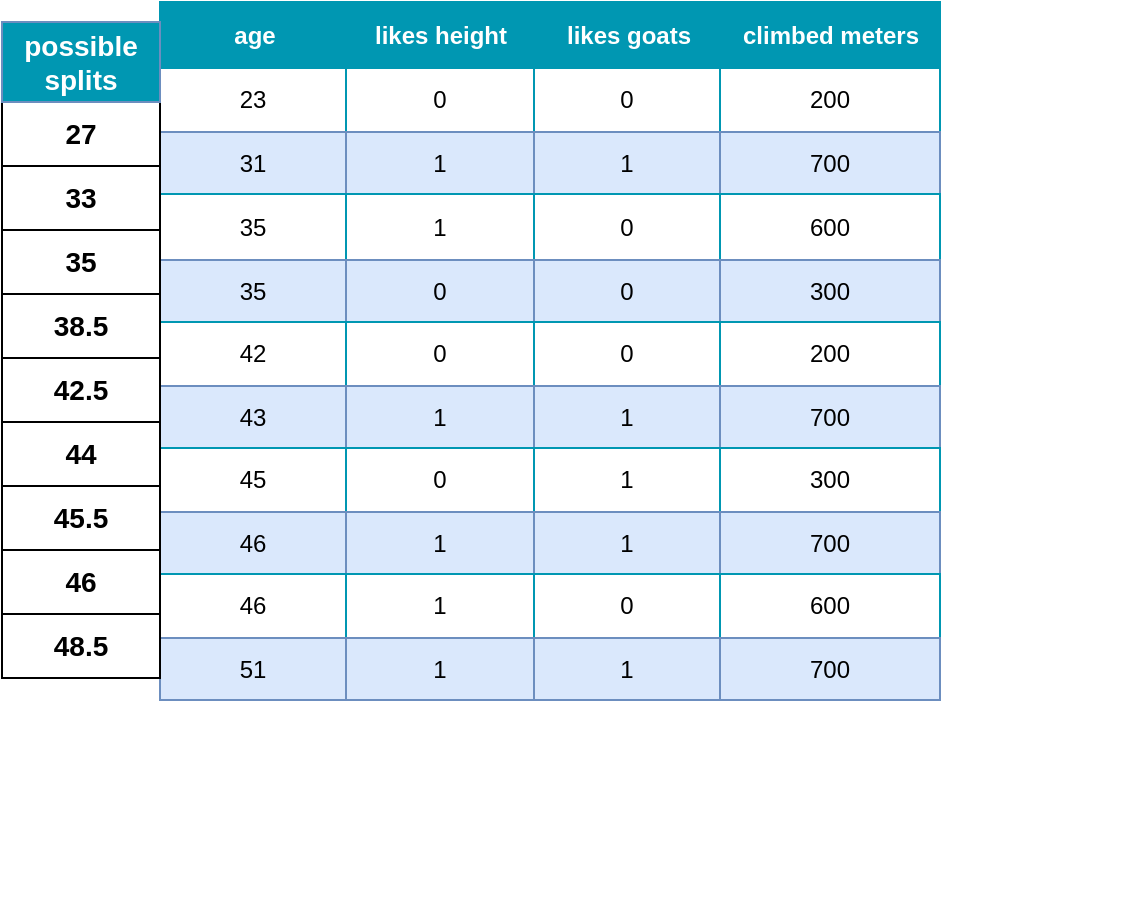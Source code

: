 <mxfile version="22.1.11" type="device">
  <diagram name="Page-1" id="XJT_xqEmJu_mARYcejMZ">
    <mxGraphModel dx="1125" dy="712" grid="1" gridSize="10" guides="1" tooltips="1" connect="1" arrows="1" fold="1" page="1" pageScale="1" pageWidth="827" pageHeight="1169" math="0" shadow="0">
      <root>
        <mxCell id="0" />
        <mxCell id="1" parent="0" />
        <mxCell id="-phbwVF-EXlBaEfX6A40-18" value="Assets" style="childLayout=tableLayout;recursiveResize=0;strokeColor=#0097B2;fillColor=#A7C942;shadow=0;" parent="1" vertex="1">
          <mxGeometry x="219" y="40" width="390" height="349" as="geometry" />
        </mxCell>
        <mxCell id="-phbwVF-EXlBaEfX6A40-19" style="shape=tableRow;horizontal=0;startSize=0;swimlaneHead=0;swimlaneBody=0;top=0;left=0;bottom=0;right=0;dropTarget=0;collapsible=0;recursiveResize=0;expand=0;fontStyle=0;strokeColor=inherit;fillColor=#ffffff;" parent="-phbwVF-EXlBaEfX6A40-18" vertex="1">
          <mxGeometry width="390" height="33" as="geometry" />
        </mxCell>
        <mxCell id="-phbwVF-EXlBaEfX6A40-20" value="age" style="connectable=0;recursiveResize=0;strokeColor=inherit;fillColor=#0097B2;align=center;fontStyle=1;fontColor=#FFFFFF;html=1;" parent="-phbwVF-EXlBaEfX6A40-19" vertex="1">
          <mxGeometry width="93" height="33" as="geometry">
            <mxRectangle width="93" height="33" as="alternateBounds" />
          </mxGeometry>
        </mxCell>
        <mxCell id="-phbwVF-EXlBaEfX6A40-21" value="likes height" style="connectable=0;recursiveResize=0;strokeColor=inherit;fillColor=#0097B2;align=center;fontStyle=1;fontColor=#FFFFFF;html=1;" parent="-phbwVF-EXlBaEfX6A40-19" vertex="1">
          <mxGeometry x="93" width="94" height="33" as="geometry">
            <mxRectangle width="94" height="33" as="alternateBounds" />
          </mxGeometry>
        </mxCell>
        <mxCell id="-phbwVF-EXlBaEfX6A40-22" value="likes goats" style="connectable=0;recursiveResize=0;strokeColor=inherit;fillColor=#0097B2;align=center;fontStyle=1;fontColor=#FFFFFF;html=1;" parent="-phbwVF-EXlBaEfX6A40-19" vertex="1">
          <mxGeometry x="187" width="93" height="33" as="geometry">
            <mxRectangle width="93" height="33" as="alternateBounds" />
          </mxGeometry>
        </mxCell>
        <mxCell id="-phbwVF-EXlBaEfX6A40-227" value="climbed meters" style="connectable=0;recursiveResize=0;strokeColor=inherit;fillColor=#0097B2;align=center;fontStyle=1;fontColor=#FFFFFF;html=1;" parent="-phbwVF-EXlBaEfX6A40-19" vertex="1">
          <mxGeometry x="280" width="110" height="33" as="geometry">
            <mxRectangle width="110" height="33" as="alternateBounds" />
          </mxGeometry>
        </mxCell>
        <mxCell id="-phbwVF-EXlBaEfX6A40-23" value="" style="shape=tableRow;horizontal=0;startSize=0;swimlaneHead=0;swimlaneBody=0;top=0;left=0;bottom=0;right=0;dropTarget=0;collapsible=0;recursiveResize=0;expand=0;fontStyle=0;strokeColor=inherit;fillColor=#ffffff;" parent="-phbwVF-EXlBaEfX6A40-18" vertex="1">
          <mxGeometry y="33" width="390" height="32" as="geometry" />
        </mxCell>
        <mxCell id="-phbwVF-EXlBaEfX6A40-24" value="23" style="connectable=0;recursiveResize=0;strokeColor=inherit;fillColor=inherit;align=center;whiteSpace=wrap;html=1;" parent="-phbwVF-EXlBaEfX6A40-23" vertex="1">
          <mxGeometry width="93" height="32" as="geometry">
            <mxRectangle width="93" height="32" as="alternateBounds" />
          </mxGeometry>
        </mxCell>
        <mxCell id="-phbwVF-EXlBaEfX6A40-25" value="0" style="connectable=0;recursiveResize=0;strokeColor=inherit;fillColor=inherit;align=center;whiteSpace=wrap;html=1;" parent="-phbwVF-EXlBaEfX6A40-23" vertex="1">
          <mxGeometry x="93" width="94" height="32" as="geometry">
            <mxRectangle width="94" height="32" as="alternateBounds" />
          </mxGeometry>
        </mxCell>
        <mxCell id="-phbwVF-EXlBaEfX6A40-26" value="0" style="connectable=0;recursiveResize=0;strokeColor=inherit;fillColor=inherit;align=center;whiteSpace=wrap;html=1;" parent="-phbwVF-EXlBaEfX6A40-23" vertex="1">
          <mxGeometry x="187" width="93" height="32" as="geometry">
            <mxRectangle width="93" height="32" as="alternateBounds" />
          </mxGeometry>
        </mxCell>
        <mxCell id="-phbwVF-EXlBaEfX6A40-228" value="200" style="connectable=0;recursiveResize=0;strokeColor=inherit;fillColor=inherit;align=center;whiteSpace=wrap;html=1;" parent="-phbwVF-EXlBaEfX6A40-23" vertex="1">
          <mxGeometry x="280" width="110" height="32" as="geometry">
            <mxRectangle width="110" height="32" as="alternateBounds" />
          </mxGeometry>
        </mxCell>
        <mxCell id="-phbwVF-EXlBaEfX6A40-27" value="" style="shape=tableRow;horizontal=0;startSize=0;swimlaneHead=0;swimlaneBody=0;top=0;left=0;bottom=0;right=0;dropTarget=0;collapsible=0;recursiveResize=0;expand=0;fontStyle=1;strokeColor=inherit;fillColor=#EAF2D3;" parent="-phbwVF-EXlBaEfX6A40-18" vertex="1">
          <mxGeometry y="65" width="390" height="31" as="geometry" />
        </mxCell>
        <mxCell id="-phbwVF-EXlBaEfX6A40-28" value="31" style="connectable=0;recursiveResize=0;strokeColor=#6c8ebf;fillColor=#dae8fc;whiteSpace=wrap;html=1;" parent="-phbwVF-EXlBaEfX6A40-27" vertex="1">
          <mxGeometry width="93" height="31" as="geometry">
            <mxRectangle width="93" height="31" as="alternateBounds" />
          </mxGeometry>
        </mxCell>
        <mxCell id="-phbwVF-EXlBaEfX6A40-29" value="1" style="connectable=0;recursiveResize=0;strokeColor=#6c8ebf;fillColor=#dae8fc;whiteSpace=wrap;html=1;" parent="-phbwVF-EXlBaEfX6A40-27" vertex="1">
          <mxGeometry x="93" width="94" height="31" as="geometry">
            <mxRectangle width="94" height="31" as="alternateBounds" />
          </mxGeometry>
        </mxCell>
        <mxCell id="-phbwVF-EXlBaEfX6A40-30" value="1" style="connectable=0;recursiveResize=0;strokeColor=#6c8ebf;fillColor=#dae8fc;whiteSpace=wrap;html=1;" parent="-phbwVF-EXlBaEfX6A40-27" vertex="1">
          <mxGeometry x="187" width="93" height="31" as="geometry">
            <mxRectangle width="93" height="31" as="alternateBounds" />
          </mxGeometry>
        </mxCell>
        <mxCell id="-phbwVF-EXlBaEfX6A40-229" value="700" style="connectable=0;recursiveResize=0;strokeColor=#6c8ebf;fillColor=#dae8fc;whiteSpace=wrap;html=1;" parent="-phbwVF-EXlBaEfX6A40-27" vertex="1">
          <mxGeometry x="280" width="110" height="31" as="geometry">
            <mxRectangle width="110" height="31" as="alternateBounds" />
          </mxGeometry>
        </mxCell>
        <mxCell id="-phbwVF-EXlBaEfX6A40-31" value="" style="shape=tableRow;horizontal=0;startSize=0;swimlaneHead=0;swimlaneBody=0;top=0;left=0;bottom=0;right=0;dropTarget=0;collapsible=0;recursiveResize=0;expand=0;fontStyle=0;strokeColor=inherit;fillColor=#ffffff;" parent="-phbwVF-EXlBaEfX6A40-18" vertex="1">
          <mxGeometry y="96" width="390" height="33" as="geometry" />
        </mxCell>
        <mxCell id="-phbwVF-EXlBaEfX6A40-32" value="35" style="connectable=0;recursiveResize=0;strokeColor=inherit;fillColor=inherit;fontStyle=0;align=center;whiteSpace=wrap;html=1;" parent="-phbwVF-EXlBaEfX6A40-31" vertex="1">
          <mxGeometry width="93" height="33" as="geometry">
            <mxRectangle width="93" height="33" as="alternateBounds" />
          </mxGeometry>
        </mxCell>
        <mxCell id="-phbwVF-EXlBaEfX6A40-33" value="1" style="connectable=0;recursiveResize=0;strokeColor=inherit;fillColor=inherit;fontStyle=0;align=center;whiteSpace=wrap;html=1;" parent="-phbwVF-EXlBaEfX6A40-31" vertex="1">
          <mxGeometry x="93" width="94" height="33" as="geometry">
            <mxRectangle width="94" height="33" as="alternateBounds" />
          </mxGeometry>
        </mxCell>
        <mxCell id="-phbwVF-EXlBaEfX6A40-34" value="0" style="connectable=0;recursiveResize=0;strokeColor=inherit;fillColor=inherit;fontStyle=0;align=center;whiteSpace=wrap;html=1;" parent="-phbwVF-EXlBaEfX6A40-31" vertex="1">
          <mxGeometry x="187" width="93" height="33" as="geometry">
            <mxRectangle width="93" height="33" as="alternateBounds" />
          </mxGeometry>
        </mxCell>
        <mxCell id="-phbwVF-EXlBaEfX6A40-230" value="600" style="connectable=0;recursiveResize=0;strokeColor=inherit;fillColor=inherit;fontStyle=0;align=center;whiteSpace=wrap;html=1;" parent="-phbwVF-EXlBaEfX6A40-31" vertex="1">
          <mxGeometry x="280" width="110" height="33" as="geometry">
            <mxRectangle width="110" height="33" as="alternateBounds" />
          </mxGeometry>
        </mxCell>
        <mxCell id="-phbwVF-EXlBaEfX6A40-35" value="" style="shape=tableRow;horizontal=0;startSize=0;swimlaneHead=0;swimlaneBody=0;top=0;left=0;bottom=0;right=0;dropTarget=0;collapsible=0;recursiveResize=0;expand=0;fontStyle=1;strokeColor=inherit;fillColor=#EAF2D3;" parent="-phbwVF-EXlBaEfX6A40-18" vertex="1">
          <mxGeometry y="129" width="390" height="31" as="geometry" />
        </mxCell>
        <mxCell id="-phbwVF-EXlBaEfX6A40-36" value="35" style="connectable=0;recursiveResize=0;strokeColor=#6c8ebf;fillColor=#dae8fc;whiteSpace=wrap;html=1;" parent="-phbwVF-EXlBaEfX6A40-35" vertex="1">
          <mxGeometry width="93" height="31" as="geometry">
            <mxRectangle width="93" height="31" as="alternateBounds" />
          </mxGeometry>
        </mxCell>
        <mxCell id="-phbwVF-EXlBaEfX6A40-37" value="0" style="connectable=0;recursiveResize=0;strokeColor=#6c8ebf;fillColor=#dae8fc;whiteSpace=wrap;html=1;" parent="-phbwVF-EXlBaEfX6A40-35" vertex="1">
          <mxGeometry x="93" width="94" height="31" as="geometry">
            <mxRectangle width="94" height="31" as="alternateBounds" />
          </mxGeometry>
        </mxCell>
        <mxCell id="-phbwVF-EXlBaEfX6A40-38" value="0" style="connectable=0;recursiveResize=0;strokeColor=#6c8ebf;fillColor=#dae8fc;whiteSpace=wrap;html=1;" parent="-phbwVF-EXlBaEfX6A40-35" vertex="1">
          <mxGeometry x="187" width="93" height="31" as="geometry">
            <mxRectangle width="93" height="31" as="alternateBounds" />
          </mxGeometry>
        </mxCell>
        <mxCell id="-phbwVF-EXlBaEfX6A40-231" value="300" style="connectable=0;recursiveResize=0;strokeColor=#6c8ebf;fillColor=#dae8fc;whiteSpace=wrap;html=1;" parent="-phbwVF-EXlBaEfX6A40-35" vertex="1">
          <mxGeometry x="280" width="110" height="31" as="geometry">
            <mxRectangle width="110" height="31" as="alternateBounds" />
          </mxGeometry>
        </mxCell>
        <mxCell id="-phbwVF-EXlBaEfX6A40-40" value="" style="shape=tableRow;horizontal=0;startSize=0;swimlaneHead=0;swimlaneBody=0;top=0;left=0;bottom=0;right=0;dropTarget=0;collapsible=0;recursiveResize=0;expand=0;fontStyle=0;strokeColor=inherit;fillColor=#ffffff;" parent="-phbwVF-EXlBaEfX6A40-18" vertex="1">
          <mxGeometry y="160" width="390" height="32" as="geometry" />
        </mxCell>
        <mxCell id="-phbwVF-EXlBaEfX6A40-41" value="42" style="connectable=0;recursiveResize=0;strokeColor=inherit;fillColor=inherit;align=center;whiteSpace=wrap;html=1;" parent="-phbwVF-EXlBaEfX6A40-40" vertex="1">
          <mxGeometry width="93" height="32" as="geometry">
            <mxRectangle width="93" height="32" as="alternateBounds" />
          </mxGeometry>
        </mxCell>
        <mxCell id="-phbwVF-EXlBaEfX6A40-42" value="0" style="connectable=0;recursiveResize=0;strokeColor=inherit;fillColor=inherit;align=center;whiteSpace=wrap;html=1;" parent="-phbwVF-EXlBaEfX6A40-40" vertex="1">
          <mxGeometry x="93" width="94" height="32" as="geometry">
            <mxRectangle width="94" height="32" as="alternateBounds" />
          </mxGeometry>
        </mxCell>
        <mxCell id="-phbwVF-EXlBaEfX6A40-43" value="0" style="connectable=0;recursiveResize=0;strokeColor=inherit;fillColor=inherit;align=center;whiteSpace=wrap;html=1;" parent="-phbwVF-EXlBaEfX6A40-40" vertex="1">
          <mxGeometry x="187" width="93" height="32" as="geometry">
            <mxRectangle width="93" height="32" as="alternateBounds" />
          </mxGeometry>
        </mxCell>
        <mxCell id="-phbwVF-EXlBaEfX6A40-232" value="200" style="connectable=0;recursiveResize=0;strokeColor=inherit;fillColor=inherit;align=center;whiteSpace=wrap;html=1;" parent="-phbwVF-EXlBaEfX6A40-40" vertex="1">
          <mxGeometry x="280" width="110" height="32" as="geometry">
            <mxRectangle width="110" height="32" as="alternateBounds" />
          </mxGeometry>
        </mxCell>
        <mxCell id="-phbwVF-EXlBaEfX6A40-77" value="" style="shape=tableRow;horizontal=0;startSize=0;swimlaneHead=0;swimlaneBody=0;top=0;left=0;bottom=0;right=0;dropTarget=0;collapsible=0;recursiveResize=0;expand=0;fontStyle=1;strokeColor=inherit;fillColor=#EAF2D3;" parent="-phbwVF-EXlBaEfX6A40-18" vertex="1">
          <mxGeometry y="192" width="390" height="31" as="geometry" />
        </mxCell>
        <mxCell id="-phbwVF-EXlBaEfX6A40-78" value="43" style="connectable=0;recursiveResize=0;strokeColor=#6c8ebf;fillColor=#dae8fc;whiteSpace=wrap;html=1;" parent="-phbwVF-EXlBaEfX6A40-77" vertex="1">
          <mxGeometry width="93" height="31" as="geometry">
            <mxRectangle width="93" height="31" as="alternateBounds" />
          </mxGeometry>
        </mxCell>
        <mxCell id="-phbwVF-EXlBaEfX6A40-79" value="1" style="connectable=0;recursiveResize=0;strokeColor=#6c8ebf;fillColor=#dae8fc;whiteSpace=wrap;html=1;" parent="-phbwVF-EXlBaEfX6A40-77" vertex="1">
          <mxGeometry x="93" width="94" height="31" as="geometry">
            <mxRectangle width="94" height="31" as="alternateBounds" />
          </mxGeometry>
        </mxCell>
        <mxCell id="-phbwVF-EXlBaEfX6A40-80" value="1" style="connectable=0;recursiveResize=0;strokeColor=#6c8ebf;fillColor=#dae8fc;whiteSpace=wrap;html=1;" parent="-phbwVF-EXlBaEfX6A40-77" vertex="1">
          <mxGeometry x="187" width="93" height="31" as="geometry">
            <mxRectangle width="93" height="31" as="alternateBounds" />
          </mxGeometry>
        </mxCell>
        <mxCell id="-phbwVF-EXlBaEfX6A40-233" value="700" style="connectable=0;recursiveResize=0;strokeColor=#6c8ebf;fillColor=#dae8fc;whiteSpace=wrap;html=1;" parent="-phbwVF-EXlBaEfX6A40-77" vertex="1">
          <mxGeometry x="280" width="110" height="31" as="geometry">
            <mxRectangle width="110" height="31" as="alternateBounds" />
          </mxGeometry>
        </mxCell>
        <mxCell id="-phbwVF-EXlBaEfX6A40-81" value="" style="shape=tableRow;horizontal=0;startSize=0;swimlaneHead=0;swimlaneBody=0;top=0;left=0;bottom=0;right=0;dropTarget=0;collapsible=0;recursiveResize=0;expand=0;fontStyle=0;strokeColor=inherit;fillColor=#ffffff;" parent="-phbwVF-EXlBaEfX6A40-18" vertex="1">
          <mxGeometry y="223" width="390" height="32" as="geometry" />
        </mxCell>
        <mxCell id="-phbwVF-EXlBaEfX6A40-82" value="45" style="connectable=0;recursiveResize=0;strokeColor=inherit;fillColor=inherit;align=center;whiteSpace=wrap;html=1;" parent="-phbwVF-EXlBaEfX6A40-81" vertex="1">
          <mxGeometry width="93" height="32" as="geometry">
            <mxRectangle width="93" height="32" as="alternateBounds" />
          </mxGeometry>
        </mxCell>
        <mxCell id="-phbwVF-EXlBaEfX6A40-83" value="0" style="connectable=0;recursiveResize=0;strokeColor=inherit;fillColor=inherit;align=center;whiteSpace=wrap;html=1;" parent="-phbwVF-EXlBaEfX6A40-81" vertex="1">
          <mxGeometry x="93" width="94" height="32" as="geometry">
            <mxRectangle width="94" height="32" as="alternateBounds" />
          </mxGeometry>
        </mxCell>
        <mxCell id="-phbwVF-EXlBaEfX6A40-84" value="1" style="connectable=0;recursiveResize=0;strokeColor=inherit;fillColor=inherit;align=center;whiteSpace=wrap;html=1;" parent="-phbwVF-EXlBaEfX6A40-81" vertex="1">
          <mxGeometry x="187" width="93" height="32" as="geometry">
            <mxRectangle width="93" height="32" as="alternateBounds" />
          </mxGeometry>
        </mxCell>
        <mxCell id="-phbwVF-EXlBaEfX6A40-234" value="300" style="connectable=0;recursiveResize=0;strokeColor=inherit;fillColor=inherit;align=center;whiteSpace=wrap;html=1;" parent="-phbwVF-EXlBaEfX6A40-81" vertex="1">
          <mxGeometry x="280" width="110" height="32" as="geometry">
            <mxRectangle width="110" height="32" as="alternateBounds" />
          </mxGeometry>
        </mxCell>
        <mxCell id="-phbwVF-EXlBaEfX6A40-151" value="" style="shape=tableRow;horizontal=0;startSize=0;swimlaneHead=0;swimlaneBody=0;top=0;left=0;bottom=0;right=0;dropTarget=0;collapsible=0;recursiveResize=0;expand=0;fontStyle=1;strokeColor=inherit;fillColor=#EAF2D3;" parent="-phbwVF-EXlBaEfX6A40-18" vertex="1">
          <mxGeometry y="255" width="390" height="31" as="geometry" />
        </mxCell>
        <mxCell id="-phbwVF-EXlBaEfX6A40-152" value="46" style="connectable=0;recursiveResize=0;strokeColor=#6c8ebf;fillColor=#dae8fc;whiteSpace=wrap;html=1;" parent="-phbwVF-EXlBaEfX6A40-151" vertex="1">
          <mxGeometry width="93" height="31" as="geometry">
            <mxRectangle width="93" height="31" as="alternateBounds" />
          </mxGeometry>
        </mxCell>
        <mxCell id="-phbwVF-EXlBaEfX6A40-153" value="1" style="connectable=0;recursiveResize=0;strokeColor=#6c8ebf;fillColor=#dae8fc;whiteSpace=wrap;html=1;" parent="-phbwVF-EXlBaEfX6A40-151" vertex="1">
          <mxGeometry x="93" width="94" height="31" as="geometry">
            <mxRectangle width="94" height="31" as="alternateBounds" />
          </mxGeometry>
        </mxCell>
        <mxCell id="-phbwVF-EXlBaEfX6A40-154" value="1" style="connectable=0;recursiveResize=0;strokeColor=#6c8ebf;fillColor=#dae8fc;whiteSpace=wrap;html=1;" parent="-phbwVF-EXlBaEfX6A40-151" vertex="1">
          <mxGeometry x="187" width="93" height="31" as="geometry">
            <mxRectangle width="93" height="31" as="alternateBounds" />
          </mxGeometry>
        </mxCell>
        <mxCell id="-phbwVF-EXlBaEfX6A40-235" value="700" style="connectable=0;recursiveResize=0;strokeColor=#6c8ebf;fillColor=#dae8fc;whiteSpace=wrap;html=1;" parent="-phbwVF-EXlBaEfX6A40-151" vertex="1">
          <mxGeometry x="280" width="110" height="31" as="geometry">
            <mxRectangle width="110" height="31" as="alternateBounds" />
          </mxGeometry>
        </mxCell>
        <mxCell id="-phbwVF-EXlBaEfX6A40-159" value="" style="shape=tableRow;horizontal=0;startSize=0;swimlaneHead=0;swimlaneBody=0;top=0;left=0;bottom=0;right=0;dropTarget=0;collapsible=0;recursiveResize=0;expand=0;fontStyle=0;strokeColor=inherit;fillColor=#ffffff;" parent="-phbwVF-EXlBaEfX6A40-18" vertex="1">
          <mxGeometry y="286" width="390" height="32" as="geometry" />
        </mxCell>
        <mxCell id="-phbwVF-EXlBaEfX6A40-160" value="46" style="connectable=0;recursiveResize=0;strokeColor=inherit;fillColor=inherit;align=center;whiteSpace=wrap;html=1;" parent="-phbwVF-EXlBaEfX6A40-159" vertex="1">
          <mxGeometry width="93" height="32" as="geometry">
            <mxRectangle width="93" height="32" as="alternateBounds" />
          </mxGeometry>
        </mxCell>
        <mxCell id="-phbwVF-EXlBaEfX6A40-161" value="1" style="connectable=0;recursiveResize=0;strokeColor=inherit;fillColor=inherit;align=center;whiteSpace=wrap;html=1;" parent="-phbwVF-EXlBaEfX6A40-159" vertex="1">
          <mxGeometry x="93" width="94" height="32" as="geometry">
            <mxRectangle width="94" height="32" as="alternateBounds" />
          </mxGeometry>
        </mxCell>
        <mxCell id="-phbwVF-EXlBaEfX6A40-162" value="0" style="connectable=0;recursiveResize=0;strokeColor=inherit;fillColor=inherit;align=center;whiteSpace=wrap;html=1;" parent="-phbwVF-EXlBaEfX6A40-159" vertex="1">
          <mxGeometry x="187" width="93" height="32" as="geometry">
            <mxRectangle width="93" height="32" as="alternateBounds" />
          </mxGeometry>
        </mxCell>
        <mxCell id="-phbwVF-EXlBaEfX6A40-236" value="600" style="connectable=0;recursiveResize=0;strokeColor=inherit;fillColor=inherit;align=center;whiteSpace=wrap;html=1;" parent="-phbwVF-EXlBaEfX6A40-159" vertex="1">
          <mxGeometry x="280" width="110" height="32" as="geometry">
            <mxRectangle width="110" height="32" as="alternateBounds" />
          </mxGeometry>
        </mxCell>
        <mxCell id="-phbwVF-EXlBaEfX6A40-163" value="" style="shape=tableRow;horizontal=0;startSize=0;swimlaneHead=0;swimlaneBody=0;top=0;left=0;bottom=0;right=0;dropTarget=0;collapsible=0;recursiveResize=0;expand=0;fontStyle=1;strokeColor=inherit;fillColor=#EAF2D3;" parent="-phbwVF-EXlBaEfX6A40-18" vertex="1">
          <mxGeometry y="318" width="390" height="31" as="geometry" />
        </mxCell>
        <mxCell id="-phbwVF-EXlBaEfX6A40-164" value="51" style="connectable=0;recursiveResize=0;strokeColor=#6c8ebf;fillColor=#dae8fc;whiteSpace=wrap;html=1;" parent="-phbwVF-EXlBaEfX6A40-163" vertex="1">
          <mxGeometry width="93" height="31" as="geometry">
            <mxRectangle width="93" height="31" as="alternateBounds" />
          </mxGeometry>
        </mxCell>
        <mxCell id="-phbwVF-EXlBaEfX6A40-165" value="1" style="connectable=0;recursiveResize=0;strokeColor=#6c8ebf;fillColor=#dae8fc;whiteSpace=wrap;html=1;" parent="-phbwVF-EXlBaEfX6A40-163" vertex="1">
          <mxGeometry x="93" width="94" height="31" as="geometry">
            <mxRectangle width="94" height="31" as="alternateBounds" />
          </mxGeometry>
        </mxCell>
        <mxCell id="-phbwVF-EXlBaEfX6A40-166" value="1" style="connectable=0;recursiveResize=0;strokeColor=#6c8ebf;fillColor=#dae8fc;whiteSpace=wrap;html=1;" parent="-phbwVF-EXlBaEfX6A40-163" vertex="1">
          <mxGeometry x="187" width="93" height="31" as="geometry">
            <mxRectangle width="93" height="31" as="alternateBounds" />
          </mxGeometry>
        </mxCell>
        <mxCell id="-phbwVF-EXlBaEfX6A40-237" value="700" style="connectable=0;recursiveResize=0;strokeColor=#6c8ebf;fillColor=#dae8fc;whiteSpace=wrap;html=1;" parent="-phbwVF-EXlBaEfX6A40-163" vertex="1">
          <mxGeometry x="280" width="110" height="31" as="geometry">
            <mxRectangle width="110" height="31" as="alternateBounds" />
          </mxGeometry>
        </mxCell>
        <mxCell id="-phbwVF-EXlBaEfX6A40-210" value="" style="shape=tableRow;horizontal=0;startSize=0;swimlaneHead=0;swimlaneBody=0;strokeColor=inherit;top=0;left=0;bottom=0;right=0;collapsible=0;dropTarget=0;fillColor=none;points=[[0,0.5],[1,0.5]];portConstraint=eastwest;fontSize=16;" parent="1" vertex="1">
          <mxGeometry x="520" y="450" width="180" height="40" as="geometry" />
        </mxCell>
        <mxCell id="-phbwVF-EXlBaEfX6A40-211" value="" style="shape=partialRectangle;html=1;whiteSpace=wrap;connectable=0;strokeColor=inherit;overflow=hidden;fillColor=none;top=0;left=0;bottom=0;right=0;pointerEvents=1;fontSize=16;" parent="-phbwVF-EXlBaEfX6A40-210" vertex="1">
          <mxGeometry width="60" height="40" as="geometry">
            <mxRectangle width="60" height="40" as="alternateBounds" />
          </mxGeometry>
        </mxCell>
        <mxCell id="-phbwVF-EXlBaEfX6A40-212" value="" style="shape=partialRectangle;html=1;whiteSpace=wrap;connectable=0;strokeColor=inherit;overflow=hidden;fillColor=none;top=0;left=0;bottom=0;right=0;pointerEvents=1;fontSize=16;" parent="-phbwVF-EXlBaEfX6A40-210" vertex="1">
          <mxGeometry x="60" width="60" height="40" as="geometry">
            <mxRectangle width="60" height="40" as="alternateBounds" />
          </mxGeometry>
        </mxCell>
        <mxCell id="-phbwVF-EXlBaEfX6A40-213" value="" style="shape=partialRectangle;html=1;whiteSpace=wrap;connectable=0;strokeColor=inherit;overflow=hidden;fillColor=none;top=0;left=0;bottom=0;right=0;pointerEvents=1;fontSize=16;" parent="-phbwVF-EXlBaEfX6A40-210" vertex="1">
          <mxGeometry x="120" width="60" height="40" as="geometry">
            <mxRectangle width="60" height="40" as="alternateBounds" />
          </mxGeometry>
        </mxCell>
        <mxCell id="6ZtjowZS-qh4nn6BYCKP-7" value="&lt;b&gt;&lt;font style=&quot;font-size: 14px;&quot;&gt;27&lt;/font&gt;&lt;/b&gt;" style="connectable=0;recursiveResize=0;strokeColor=inherit;fillColor=inherit;align=center;whiteSpace=wrap;html=1;" vertex="1" parent="1">
          <mxGeometry x="140" y="90" width="79" height="32" as="geometry">
            <mxRectangle width="93" height="32" as="alternateBounds" />
          </mxGeometry>
        </mxCell>
        <mxCell id="6ZtjowZS-qh4nn6BYCKP-8" value="&lt;b&gt;&lt;font style=&quot;font-size: 14px;&quot;&gt;33&lt;/font&gt;&lt;/b&gt;" style="connectable=0;recursiveResize=0;strokeColor=inherit;fillColor=inherit;align=center;whiteSpace=wrap;html=1;" vertex="1" parent="1">
          <mxGeometry x="140" y="122" width="79" height="32" as="geometry">
            <mxRectangle width="93" height="32" as="alternateBounds" />
          </mxGeometry>
        </mxCell>
        <mxCell id="6ZtjowZS-qh4nn6BYCKP-9" value="&lt;b&gt;&lt;font style=&quot;font-size: 14px;&quot;&gt;38.5&lt;/font&gt;&lt;/b&gt;" style="connectable=0;recursiveResize=0;strokeColor=inherit;fillColor=inherit;align=center;whiteSpace=wrap;html=1;" vertex="1" parent="1">
          <mxGeometry x="140" y="186" width="79" height="32" as="geometry">
            <mxRectangle width="93" height="32" as="alternateBounds" />
          </mxGeometry>
        </mxCell>
        <mxCell id="6ZtjowZS-qh4nn6BYCKP-10" value="&lt;b&gt;&lt;font style=&quot;font-size: 14px;&quot;&gt;35&lt;/font&gt;&lt;/b&gt;" style="connectable=0;recursiveResize=0;strokeColor=inherit;fillColor=inherit;align=center;whiteSpace=wrap;html=1;" vertex="1" parent="1">
          <mxGeometry x="140" y="154" width="79" height="32" as="geometry">
            <mxRectangle width="93" height="32" as="alternateBounds" />
          </mxGeometry>
        </mxCell>
        <mxCell id="6ZtjowZS-qh4nn6BYCKP-11" value="&lt;font style=&quot;font-size: 14px;&quot;&gt;&lt;b&gt;42.5&lt;/b&gt;&lt;/font&gt;" style="connectable=0;recursiveResize=0;strokeColor=inherit;fillColor=inherit;align=center;whiteSpace=wrap;html=1;" vertex="1" parent="1">
          <mxGeometry x="140" y="218" width="79" height="32" as="geometry">
            <mxRectangle width="93" height="32" as="alternateBounds" />
          </mxGeometry>
        </mxCell>
        <mxCell id="6ZtjowZS-qh4nn6BYCKP-12" value="&lt;font style=&quot;font-size: 14px;&quot;&gt;&lt;b&gt;44&lt;/b&gt;&lt;/font&gt;" style="connectable=0;recursiveResize=0;strokeColor=inherit;fillColor=inherit;align=center;whiteSpace=wrap;html=1;" vertex="1" parent="1">
          <mxGeometry x="140" y="250" width="79" height="32" as="geometry">
            <mxRectangle width="93" height="32" as="alternateBounds" />
          </mxGeometry>
        </mxCell>
        <mxCell id="6ZtjowZS-qh4nn6BYCKP-13" value="&lt;b&gt;&lt;font style=&quot;font-size: 14px;&quot;&gt;45.5&lt;/font&gt;&lt;/b&gt;" style="connectable=0;recursiveResize=0;strokeColor=inherit;fillColor=inherit;align=center;whiteSpace=wrap;html=1;" vertex="1" parent="1">
          <mxGeometry x="140" y="282" width="79" height="32" as="geometry">
            <mxRectangle width="93" height="32" as="alternateBounds" />
          </mxGeometry>
        </mxCell>
        <mxCell id="6ZtjowZS-qh4nn6BYCKP-14" value="&lt;b&gt;&lt;font style=&quot;font-size: 14px;&quot;&gt;46&lt;/font&gt;&lt;/b&gt;" style="connectable=0;recursiveResize=0;strokeColor=inherit;fillColor=inherit;align=center;whiteSpace=wrap;html=1;" vertex="1" parent="1">
          <mxGeometry x="140" y="314" width="79" height="32" as="geometry">
            <mxRectangle width="93" height="32" as="alternateBounds" />
          </mxGeometry>
        </mxCell>
        <mxCell id="6ZtjowZS-qh4nn6BYCKP-15" value="&lt;b&gt;&lt;font style=&quot;font-size: 14px;&quot;&gt;48.5&lt;/font&gt;&lt;/b&gt;" style="connectable=0;recursiveResize=0;strokeColor=inherit;fillColor=inherit;align=center;whiteSpace=wrap;html=1;" vertex="1" parent="1">
          <mxGeometry x="140" y="346" width="79" height="32" as="geometry">
            <mxRectangle width="93" height="32" as="alternateBounds" />
          </mxGeometry>
        </mxCell>
        <mxCell id="6ZtjowZS-qh4nn6BYCKP-16" value="&lt;b&gt;&lt;font color=&quot;#ffffff&quot; style=&quot;font-size: 14px;&quot;&gt;possible splits&lt;/font&gt;&lt;/b&gt;" style="connectable=0;recursiveResize=0;strokeColor=#6c8ebf;fillColor=#0097B2;align=center;whiteSpace=wrap;html=1;" vertex="1" parent="1">
          <mxGeometry x="140" y="50" width="79" height="40" as="geometry">
            <mxRectangle width="93" height="32" as="alternateBounds" />
          </mxGeometry>
        </mxCell>
      </root>
    </mxGraphModel>
  </diagram>
</mxfile>
